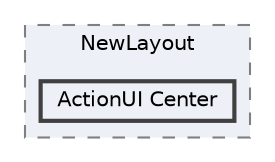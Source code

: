 digraph "002_UI/Prefab/View/CharactorAction/Player/Action/NewLayout/ActionUI Center"
{
 // LATEX_PDF_SIZE
  bgcolor="transparent";
  edge [fontname=Helvetica,fontsize=10,labelfontname=Helvetica,labelfontsize=10];
  node [fontname=Helvetica,fontsize=10,shape=box,height=0.2,width=0.4];
  compound=true
  subgraph clusterdir_1df854fa2ca151082c76e6e4547c06d9 {
    graph [ bgcolor="#edf0f7", pencolor="grey50", label="NewLayout", fontname=Helvetica,fontsize=10 style="filled,dashed", URL="dir_1df854fa2ca151082c76e6e4547c06d9.html",tooltip=""]
  dir_dfb5fb01ae302adf427885e0d598874a [label="ActionUI Center", fillcolor="#edf0f7", color="grey25", style="filled,bold", URL="dir_dfb5fb01ae302adf427885e0d598874a.html",tooltip=""];
  }
}
